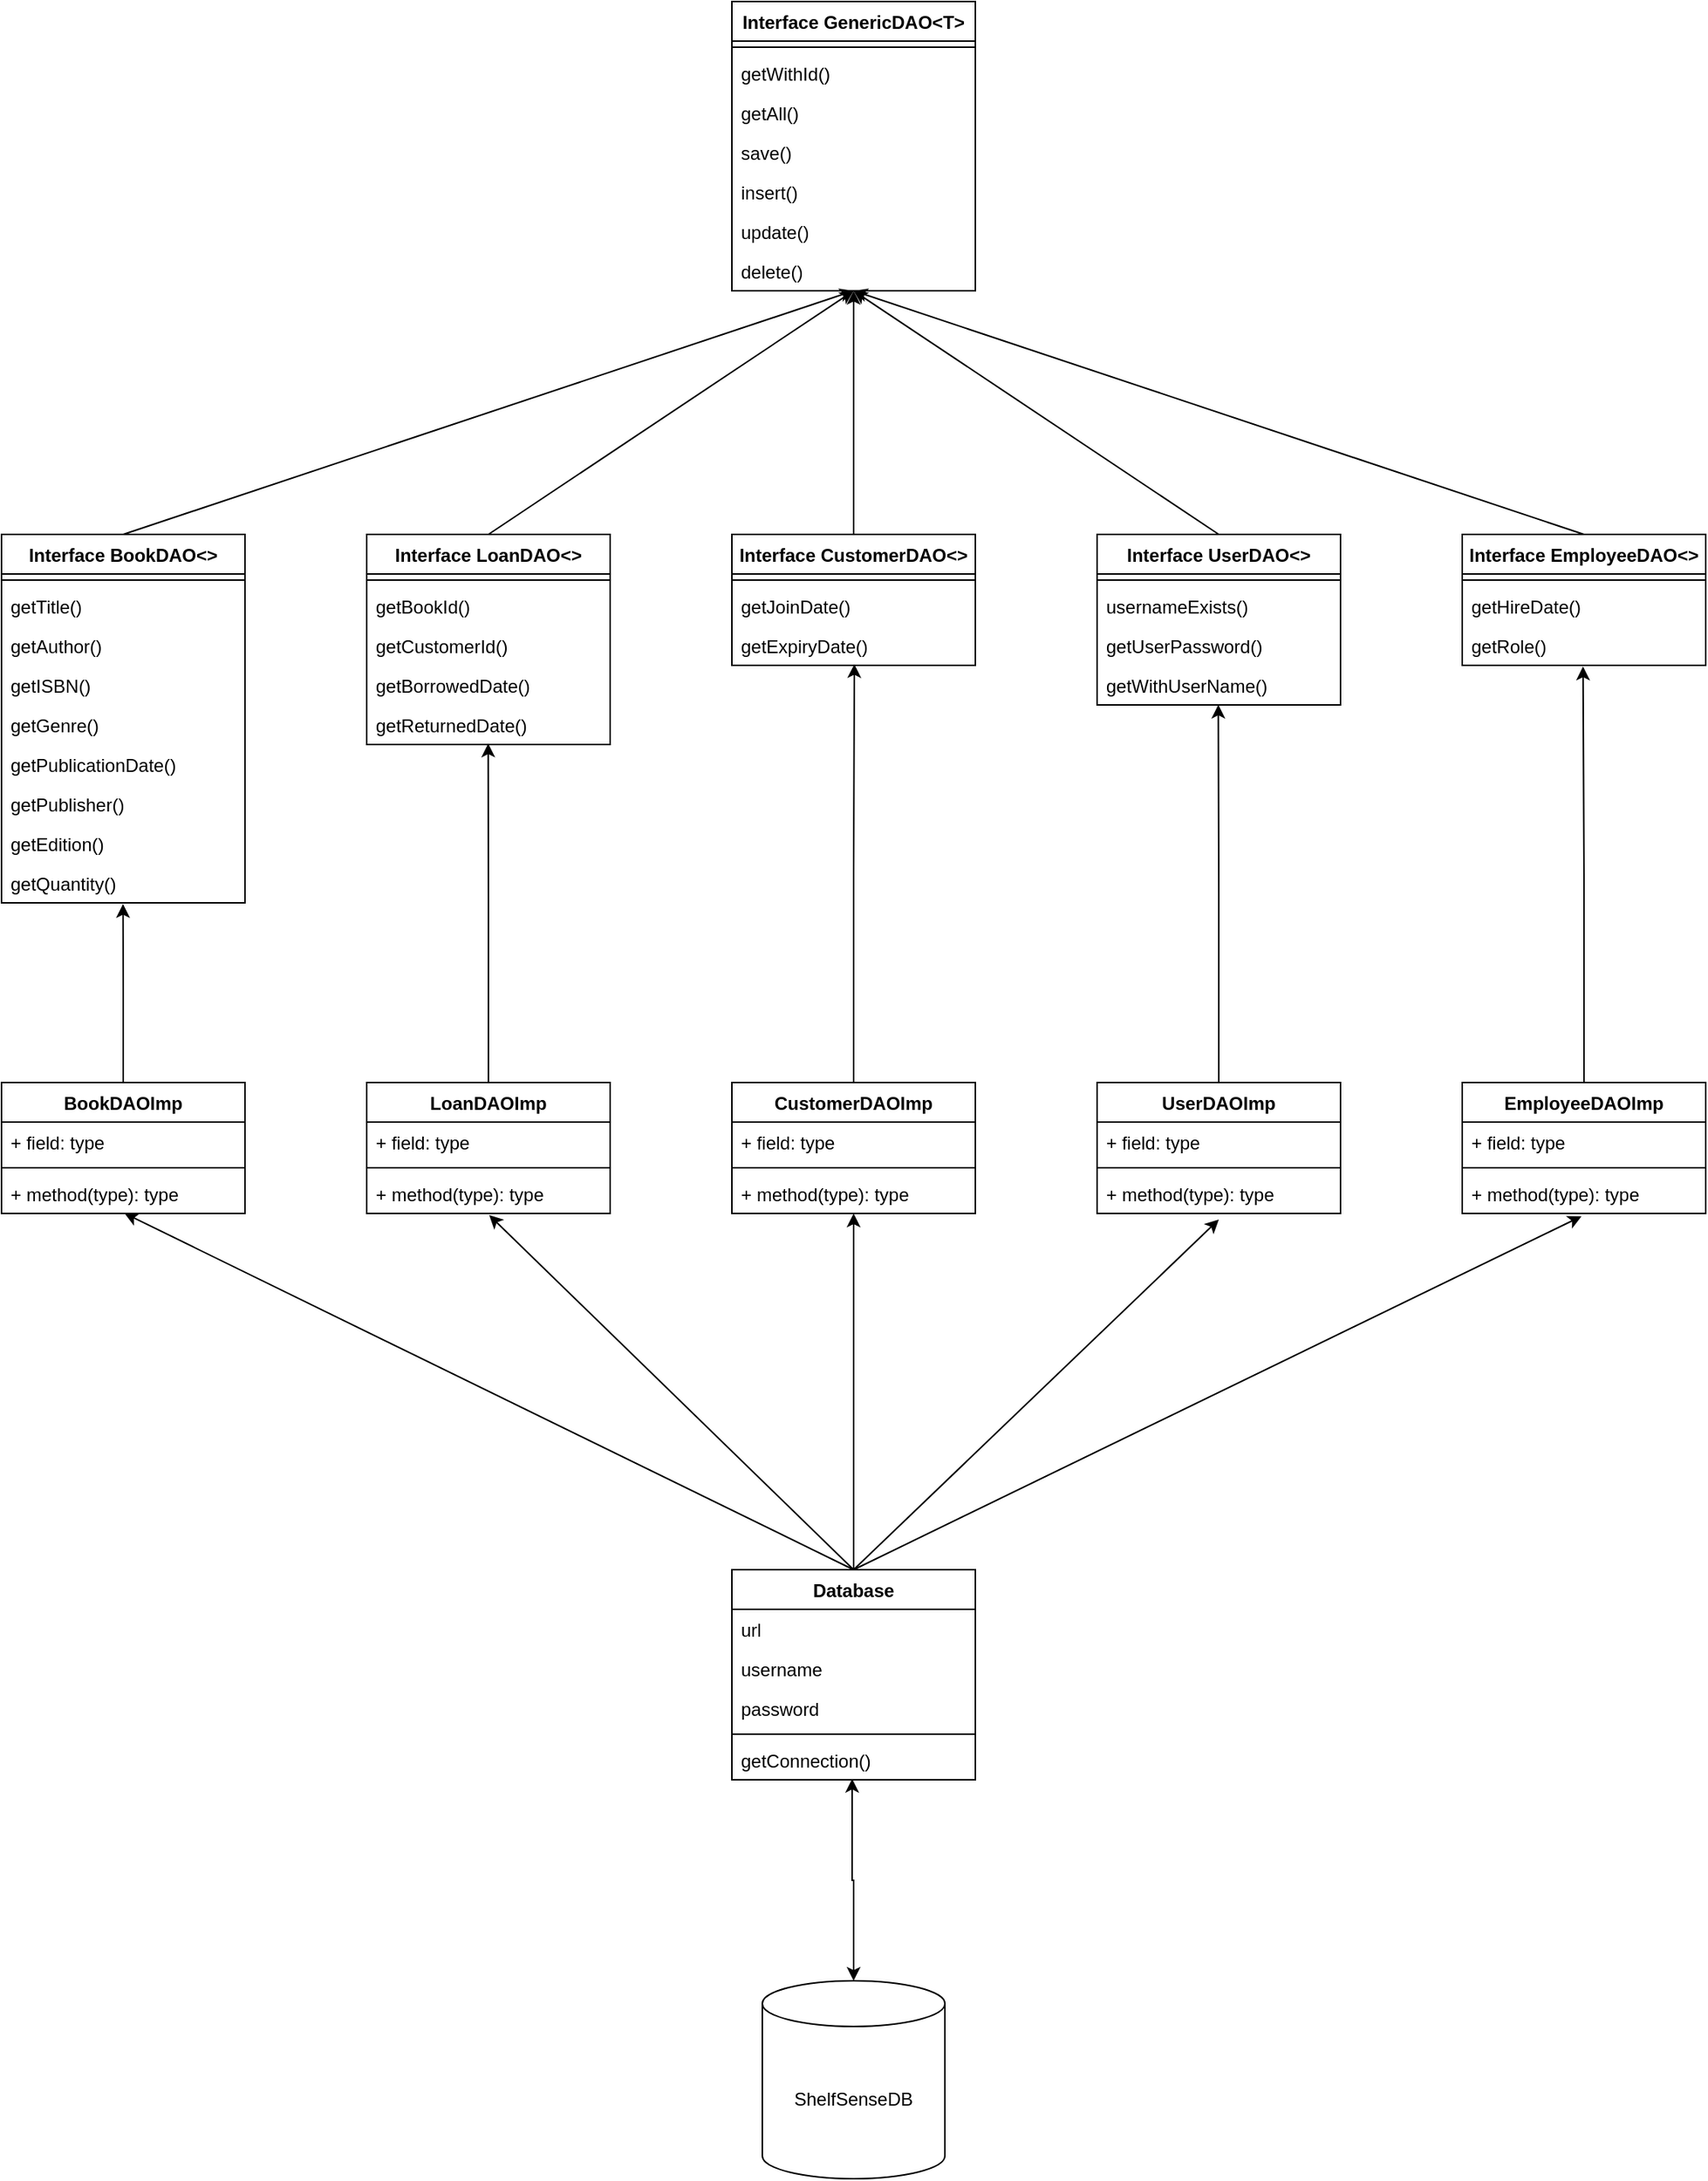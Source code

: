 <mxfile version="21.6.5" type="device">
  <diagram id="ncMZb6zQZ9onMzHo6gFL" name="Page-1">
    <mxGraphModel dx="3218" dy="2363" grid="1" gridSize="10" guides="1" tooltips="1" connect="1" arrows="1" fold="1" page="1" pageScale="1" pageWidth="827" pageHeight="1169" math="0" shadow="0">
      <root>
        <mxCell id="0" />
        <mxCell id="1" parent="0" />
        <mxCell id="jGwisV1q2mzHCZAk24RO-1" value="Interface GenericDAO&amp;lt;T&amp;gt;" style="swimlane;fontStyle=1;align=center;verticalAlign=top;childLayout=stackLayout;horizontal=1;startSize=26;horizontalStack=0;resizeParent=1;resizeParentMax=0;resizeLast=0;collapsible=1;marginBottom=0;whiteSpace=wrap;html=1;" vertex="1" parent="1">
          <mxGeometry x="320" y="-30" width="160" height="190" as="geometry" />
        </mxCell>
        <mxCell id="jGwisV1q2mzHCZAk24RO-2" value="" style="line;strokeWidth=1;fillColor=none;align=left;verticalAlign=middle;spacingTop=-1;spacingLeft=3;spacingRight=3;rotatable=0;labelPosition=right;points=[];portConstraint=eastwest;strokeColor=inherit;" vertex="1" parent="jGwisV1q2mzHCZAk24RO-1">
          <mxGeometry y="26" width="160" height="8" as="geometry" />
        </mxCell>
        <mxCell id="jGwisV1q2mzHCZAk24RO-3" value="getWithId()" style="text;strokeColor=none;fillColor=none;align=left;verticalAlign=top;spacingLeft=4;spacingRight=4;overflow=hidden;rotatable=0;points=[[0,0.5],[1,0.5]];portConstraint=eastwest;whiteSpace=wrap;html=1;" vertex="1" parent="jGwisV1q2mzHCZAk24RO-1">
          <mxGeometry y="34" width="160" height="26" as="geometry" />
        </mxCell>
        <mxCell id="jGwisV1q2mzHCZAk24RO-4" value="getAll()" style="text;strokeColor=none;fillColor=none;align=left;verticalAlign=top;spacingLeft=4;spacingRight=4;overflow=hidden;rotatable=0;points=[[0,0.5],[1,0.5]];portConstraint=eastwest;whiteSpace=wrap;html=1;" vertex="1" parent="jGwisV1q2mzHCZAk24RO-1">
          <mxGeometry y="60" width="160" height="26" as="geometry" />
        </mxCell>
        <mxCell id="jGwisV1q2mzHCZAk24RO-5" value="save()" style="text;strokeColor=none;fillColor=none;align=left;verticalAlign=top;spacingLeft=4;spacingRight=4;overflow=hidden;rotatable=0;points=[[0,0.5],[1,0.5]];portConstraint=eastwest;whiteSpace=wrap;html=1;" vertex="1" parent="jGwisV1q2mzHCZAk24RO-1">
          <mxGeometry y="86" width="160" height="26" as="geometry" />
        </mxCell>
        <mxCell id="jGwisV1q2mzHCZAk24RO-6" value="insert()" style="text;strokeColor=none;fillColor=none;align=left;verticalAlign=top;spacingLeft=4;spacingRight=4;overflow=hidden;rotatable=0;points=[[0,0.5],[1,0.5]];portConstraint=eastwest;whiteSpace=wrap;html=1;" vertex="1" parent="jGwisV1q2mzHCZAk24RO-1">
          <mxGeometry y="112" width="160" height="26" as="geometry" />
        </mxCell>
        <mxCell id="jGwisV1q2mzHCZAk24RO-7" value="update()" style="text;strokeColor=none;fillColor=none;align=left;verticalAlign=top;spacingLeft=4;spacingRight=4;overflow=hidden;rotatable=0;points=[[0,0.5],[1,0.5]];portConstraint=eastwest;whiteSpace=wrap;html=1;" vertex="1" parent="jGwisV1q2mzHCZAk24RO-1">
          <mxGeometry y="138" width="160" height="26" as="geometry" />
        </mxCell>
        <mxCell id="jGwisV1q2mzHCZAk24RO-8" value="delete()" style="text;strokeColor=none;fillColor=none;align=left;verticalAlign=top;spacingLeft=4;spacingRight=4;overflow=hidden;rotatable=0;points=[[0,0.5],[1,0.5]];portConstraint=eastwest;whiteSpace=wrap;html=1;" vertex="1" parent="jGwisV1q2mzHCZAk24RO-1">
          <mxGeometry y="164" width="160" height="26" as="geometry" />
        </mxCell>
        <mxCell id="qw7kBWVBRqkDFuiBS2pM-1" value="Interface UserDAO&amp;lt;&amp;gt;" style="swimlane;fontStyle=1;align=center;verticalAlign=top;childLayout=stackLayout;horizontal=1;startSize=26;horizontalStack=0;resizeParent=1;resizeParentMax=0;resizeLast=0;collapsible=1;marginBottom=0;whiteSpace=wrap;html=1;" vertex="1" parent="1">
          <mxGeometry x="560" y="320" width="160" height="112" as="geometry" />
        </mxCell>
        <mxCell id="qw7kBWVBRqkDFuiBS2pM-2" value="" style="line;strokeWidth=1;fillColor=none;align=left;verticalAlign=middle;spacingTop=-1;spacingLeft=3;spacingRight=3;rotatable=0;labelPosition=right;points=[];portConstraint=eastwest;strokeColor=inherit;" vertex="1" parent="qw7kBWVBRqkDFuiBS2pM-1">
          <mxGeometry y="26" width="160" height="8" as="geometry" />
        </mxCell>
        <mxCell id="qw7kBWVBRqkDFuiBS2pM-3" value="usernameExists()" style="text;strokeColor=none;fillColor=none;align=left;verticalAlign=top;spacingLeft=4;spacingRight=4;overflow=hidden;rotatable=0;points=[[0,0.5],[1,0.5]];portConstraint=eastwest;whiteSpace=wrap;html=1;" vertex="1" parent="qw7kBWVBRqkDFuiBS2pM-1">
          <mxGeometry y="34" width="160" height="26" as="geometry" />
        </mxCell>
        <mxCell id="qw7kBWVBRqkDFuiBS2pM-4" value="getUserPassword()" style="text;strokeColor=none;fillColor=none;align=left;verticalAlign=top;spacingLeft=4;spacingRight=4;overflow=hidden;rotatable=0;points=[[0,0.5],[1,0.5]];portConstraint=eastwest;whiteSpace=wrap;html=1;" vertex="1" parent="qw7kBWVBRqkDFuiBS2pM-1">
          <mxGeometry y="60" width="160" height="26" as="geometry" />
        </mxCell>
        <mxCell id="qw7kBWVBRqkDFuiBS2pM-5" value="getWithUserName()" style="text;strokeColor=none;fillColor=none;align=left;verticalAlign=top;spacingLeft=4;spacingRight=4;overflow=hidden;rotatable=0;points=[[0,0.5],[1,0.5]];portConstraint=eastwest;whiteSpace=wrap;html=1;" vertex="1" parent="qw7kBWVBRqkDFuiBS2pM-1">
          <mxGeometry y="86" width="160" height="26" as="geometry" />
        </mxCell>
        <mxCell id="qw7kBWVBRqkDFuiBS2pM-6" value="Interface CustomerDAO&amp;lt;&amp;gt;" style="swimlane;fontStyle=1;align=center;verticalAlign=top;childLayout=stackLayout;horizontal=1;startSize=26;horizontalStack=0;resizeParent=1;resizeParentMax=0;resizeLast=0;collapsible=1;marginBottom=0;whiteSpace=wrap;html=1;" vertex="1" parent="1">
          <mxGeometry x="320" y="320" width="160" height="86" as="geometry">
            <mxRectangle x="240" y="550" width="100" height="30" as="alternateBounds" />
          </mxGeometry>
        </mxCell>
        <mxCell id="qw7kBWVBRqkDFuiBS2pM-7" value="" style="line;strokeWidth=1;fillColor=none;align=left;verticalAlign=middle;spacingTop=-1;spacingLeft=3;spacingRight=3;rotatable=0;labelPosition=right;points=[];portConstraint=eastwest;strokeColor=inherit;" vertex="1" parent="qw7kBWVBRqkDFuiBS2pM-6">
          <mxGeometry y="26" width="160" height="8" as="geometry" />
        </mxCell>
        <mxCell id="qw7kBWVBRqkDFuiBS2pM-8" value="getJoinDate()" style="text;strokeColor=none;fillColor=none;align=left;verticalAlign=top;spacingLeft=4;spacingRight=4;overflow=hidden;rotatable=0;points=[[0,0.5],[1,0.5]];portConstraint=eastwest;whiteSpace=wrap;html=1;" vertex="1" parent="qw7kBWVBRqkDFuiBS2pM-6">
          <mxGeometry y="34" width="160" height="26" as="geometry" />
        </mxCell>
        <mxCell id="qw7kBWVBRqkDFuiBS2pM-9" value="getExpiryDate()" style="text;strokeColor=none;fillColor=none;align=left;verticalAlign=top;spacingLeft=4;spacingRight=4;overflow=hidden;rotatable=0;points=[[0,0.5],[1,0.5]];portConstraint=eastwest;whiteSpace=wrap;html=1;" vertex="1" parent="qw7kBWVBRqkDFuiBS2pM-6">
          <mxGeometry y="60" width="160" height="26" as="geometry" />
        </mxCell>
        <mxCell id="qw7kBWVBRqkDFuiBS2pM-10" value="Interface EmployeeDAO&amp;lt;&amp;gt;" style="swimlane;fontStyle=1;align=center;verticalAlign=top;childLayout=stackLayout;horizontal=1;startSize=26;horizontalStack=0;resizeParent=1;resizeParentMax=0;resizeLast=0;collapsible=1;marginBottom=0;whiteSpace=wrap;html=1;" vertex="1" parent="1">
          <mxGeometry x="800" y="320" width="160" height="86" as="geometry" />
        </mxCell>
        <mxCell id="qw7kBWVBRqkDFuiBS2pM-11" value="" style="line;strokeWidth=1;fillColor=none;align=left;verticalAlign=middle;spacingTop=-1;spacingLeft=3;spacingRight=3;rotatable=0;labelPosition=right;points=[];portConstraint=eastwest;strokeColor=inherit;" vertex="1" parent="qw7kBWVBRqkDFuiBS2pM-10">
          <mxGeometry y="26" width="160" height="8" as="geometry" />
        </mxCell>
        <mxCell id="qw7kBWVBRqkDFuiBS2pM-12" value="getHireDate()" style="text;strokeColor=none;fillColor=none;align=left;verticalAlign=top;spacingLeft=4;spacingRight=4;overflow=hidden;rotatable=0;points=[[0,0.5],[1,0.5]];portConstraint=eastwest;whiteSpace=wrap;html=1;" vertex="1" parent="qw7kBWVBRqkDFuiBS2pM-10">
          <mxGeometry y="34" width="160" height="26" as="geometry" />
        </mxCell>
        <mxCell id="qw7kBWVBRqkDFuiBS2pM-13" value="getRole()" style="text;strokeColor=none;fillColor=none;align=left;verticalAlign=top;spacingLeft=4;spacingRight=4;overflow=hidden;rotatable=0;points=[[0,0.5],[1,0.5]];portConstraint=eastwest;whiteSpace=wrap;html=1;" vertex="1" parent="qw7kBWVBRqkDFuiBS2pM-10">
          <mxGeometry y="60" width="160" height="26" as="geometry" />
        </mxCell>
        <mxCell id="qw7kBWVBRqkDFuiBS2pM-14" value="Interface LoanDAO&amp;lt;&amp;gt;" style="swimlane;fontStyle=1;align=center;verticalAlign=top;childLayout=stackLayout;horizontal=1;startSize=26;horizontalStack=0;resizeParent=1;resizeParentMax=0;resizeLast=0;collapsible=1;marginBottom=0;whiteSpace=wrap;html=1;" vertex="1" parent="1">
          <mxGeometry x="80" y="320" width="160" height="138" as="geometry">
            <mxRectangle x="240" y="550" width="100" height="30" as="alternateBounds" />
          </mxGeometry>
        </mxCell>
        <mxCell id="qw7kBWVBRqkDFuiBS2pM-15" value="" style="line;strokeWidth=1;fillColor=none;align=left;verticalAlign=middle;spacingTop=-1;spacingLeft=3;spacingRight=3;rotatable=0;labelPosition=right;points=[];portConstraint=eastwest;strokeColor=inherit;" vertex="1" parent="qw7kBWVBRqkDFuiBS2pM-14">
          <mxGeometry y="26" width="160" height="8" as="geometry" />
        </mxCell>
        <mxCell id="qw7kBWVBRqkDFuiBS2pM-16" value="getBookId()" style="text;strokeColor=none;fillColor=none;align=left;verticalAlign=top;spacingLeft=4;spacingRight=4;overflow=hidden;rotatable=0;points=[[0,0.5],[1,0.5]];portConstraint=eastwest;whiteSpace=wrap;html=1;" vertex="1" parent="qw7kBWVBRqkDFuiBS2pM-14">
          <mxGeometry y="34" width="160" height="26" as="geometry" />
        </mxCell>
        <mxCell id="qw7kBWVBRqkDFuiBS2pM-17" value="getCustomerId()" style="text;strokeColor=none;fillColor=none;align=left;verticalAlign=top;spacingLeft=4;spacingRight=4;overflow=hidden;rotatable=0;points=[[0,0.5],[1,0.5]];portConstraint=eastwest;whiteSpace=wrap;html=1;" vertex="1" parent="qw7kBWVBRqkDFuiBS2pM-14">
          <mxGeometry y="60" width="160" height="26" as="geometry" />
        </mxCell>
        <mxCell id="qw7kBWVBRqkDFuiBS2pM-18" value="getBorrowedDate()" style="text;strokeColor=none;fillColor=none;align=left;verticalAlign=top;spacingLeft=4;spacingRight=4;overflow=hidden;rotatable=0;points=[[0,0.5],[1,0.5]];portConstraint=eastwest;whiteSpace=wrap;html=1;" vertex="1" parent="qw7kBWVBRqkDFuiBS2pM-14">
          <mxGeometry y="86" width="160" height="26" as="geometry" />
        </mxCell>
        <mxCell id="qw7kBWVBRqkDFuiBS2pM-19" value="getReturnedDate()" style="text;strokeColor=none;fillColor=none;align=left;verticalAlign=top;spacingLeft=4;spacingRight=4;overflow=hidden;rotatable=0;points=[[0,0.5],[1,0.5]];portConstraint=eastwest;whiteSpace=wrap;html=1;" vertex="1" parent="qw7kBWVBRqkDFuiBS2pM-14">
          <mxGeometry y="112" width="160" height="26" as="geometry" />
        </mxCell>
        <mxCell id="qw7kBWVBRqkDFuiBS2pM-20" value="Interface BookDAO&amp;lt;&amp;gt;" style="swimlane;fontStyle=1;align=center;verticalAlign=top;childLayout=stackLayout;horizontal=1;startSize=26;horizontalStack=0;resizeParent=1;resizeParentMax=0;resizeLast=0;collapsible=1;marginBottom=0;whiteSpace=wrap;html=1;" vertex="1" parent="1">
          <mxGeometry x="-160" y="320" width="160" height="242" as="geometry">
            <mxRectangle x="240" y="550" width="100" height="30" as="alternateBounds" />
          </mxGeometry>
        </mxCell>
        <mxCell id="qw7kBWVBRqkDFuiBS2pM-21" value="" style="line;strokeWidth=1;fillColor=none;align=left;verticalAlign=middle;spacingTop=-1;spacingLeft=3;spacingRight=3;rotatable=0;labelPosition=right;points=[];portConstraint=eastwest;strokeColor=inherit;" vertex="1" parent="qw7kBWVBRqkDFuiBS2pM-20">
          <mxGeometry y="26" width="160" height="8" as="geometry" />
        </mxCell>
        <mxCell id="qw7kBWVBRqkDFuiBS2pM-22" value="getTitle()" style="text;strokeColor=none;fillColor=none;align=left;verticalAlign=top;spacingLeft=4;spacingRight=4;overflow=hidden;rotatable=0;points=[[0,0.5],[1,0.5]];portConstraint=eastwest;whiteSpace=wrap;html=1;" vertex="1" parent="qw7kBWVBRqkDFuiBS2pM-20">
          <mxGeometry y="34" width="160" height="26" as="geometry" />
        </mxCell>
        <mxCell id="qw7kBWVBRqkDFuiBS2pM-23" value="getAuthor()" style="text;strokeColor=none;fillColor=none;align=left;verticalAlign=top;spacingLeft=4;spacingRight=4;overflow=hidden;rotatable=0;points=[[0,0.5],[1,0.5]];portConstraint=eastwest;whiteSpace=wrap;html=1;" vertex="1" parent="qw7kBWVBRqkDFuiBS2pM-20">
          <mxGeometry y="60" width="160" height="26" as="geometry" />
        </mxCell>
        <mxCell id="qw7kBWVBRqkDFuiBS2pM-24" value="getISBN()" style="text;strokeColor=none;fillColor=none;align=left;verticalAlign=top;spacingLeft=4;spacingRight=4;overflow=hidden;rotatable=0;points=[[0,0.5],[1,0.5]];portConstraint=eastwest;whiteSpace=wrap;html=1;" vertex="1" parent="qw7kBWVBRqkDFuiBS2pM-20">
          <mxGeometry y="86" width="160" height="26" as="geometry" />
        </mxCell>
        <mxCell id="qw7kBWVBRqkDFuiBS2pM-27" value="getGenre()" style="text;strokeColor=none;fillColor=none;align=left;verticalAlign=top;spacingLeft=4;spacingRight=4;overflow=hidden;rotatable=0;points=[[0,0.5],[1,0.5]];portConstraint=eastwest;whiteSpace=wrap;html=1;" vertex="1" parent="qw7kBWVBRqkDFuiBS2pM-20">
          <mxGeometry y="112" width="160" height="26" as="geometry" />
        </mxCell>
        <mxCell id="qw7kBWVBRqkDFuiBS2pM-28" value="getPublicationDate()" style="text;strokeColor=none;fillColor=none;align=left;verticalAlign=top;spacingLeft=4;spacingRight=4;overflow=hidden;rotatable=0;points=[[0,0.5],[1,0.5]];portConstraint=eastwest;whiteSpace=wrap;html=1;" vertex="1" parent="qw7kBWVBRqkDFuiBS2pM-20">
          <mxGeometry y="138" width="160" height="26" as="geometry" />
        </mxCell>
        <mxCell id="qw7kBWVBRqkDFuiBS2pM-30" value="getPublisher()" style="text;strokeColor=none;fillColor=none;align=left;verticalAlign=top;spacingLeft=4;spacingRight=4;overflow=hidden;rotatable=0;points=[[0,0.5],[1,0.5]];portConstraint=eastwest;whiteSpace=wrap;html=1;" vertex="1" parent="qw7kBWVBRqkDFuiBS2pM-20">
          <mxGeometry y="164" width="160" height="26" as="geometry" />
        </mxCell>
        <mxCell id="qw7kBWVBRqkDFuiBS2pM-31" value="getEdition()" style="text;strokeColor=none;fillColor=none;align=left;verticalAlign=top;spacingLeft=4;spacingRight=4;overflow=hidden;rotatable=0;points=[[0,0.5],[1,0.5]];portConstraint=eastwest;whiteSpace=wrap;html=1;" vertex="1" parent="qw7kBWVBRqkDFuiBS2pM-20">
          <mxGeometry y="190" width="160" height="26" as="geometry" />
        </mxCell>
        <mxCell id="qw7kBWVBRqkDFuiBS2pM-25" value="getQuantity()" style="text;strokeColor=none;fillColor=none;align=left;verticalAlign=top;spacingLeft=4;spacingRight=4;overflow=hidden;rotatable=0;points=[[0,0.5],[1,0.5]];portConstraint=eastwest;whiteSpace=wrap;html=1;" vertex="1" parent="qw7kBWVBRqkDFuiBS2pM-20">
          <mxGeometry y="216" width="160" height="26" as="geometry" />
        </mxCell>
        <mxCell id="qw7kBWVBRqkDFuiBS2pM-34" value="" style="endArrow=classic;html=1;rounded=0;" edge="1" parent="1">
          <mxGeometry width="50" height="50" relative="1" as="geometry">
            <mxPoint x="-80" y="320" as="sourcePoint" />
            <mxPoint x="400" y="160" as="targetPoint" />
          </mxGeometry>
        </mxCell>
        <mxCell id="qw7kBWVBRqkDFuiBS2pM-35" value="" style="endArrow=classic;html=1;rounded=0;" edge="1" parent="1">
          <mxGeometry width="50" height="50" relative="1" as="geometry">
            <mxPoint x="160" y="320" as="sourcePoint" />
            <mxPoint x="400" y="160" as="targetPoint" />
          </mxGeometry>
        </mxCell>
        <mxCell id="qw7kBWVBRqkDFuiBS2pM-36" value="" style="endArrow=classic;html=1;rounded=0;" edge="1" parent="1">
          <mxGeometry width="50" height="50" relative="1" as="geometry">
            <mxPoint x="400" y="320" as="sourcePoint" />
            <mxPoint x="400" y="160" as="targetPoint" />
          </mxGeometry>
        </mxCell>
        <mxCell id="qw7kBWVBRqkDFuiBS2pM-37" value="" style="endArrow=classic;html=1;rounded=0;" edge="1" parent="1">
          <mxGeometry width="50" height="50" relative="1" as="geometry">
            <mxPoint x="640" y="320" as="sourcePoint" />
            <mxPoint x="400" y="160" as="targetPoint" />
          </mxGeometry>
        </mxCell>
        <mxCell id="qw7kBWVBRqkDFuiBS2pM-38" value="" style="endArrow=classic;html=1;rounded=0;" edge="1" parent="1">
          <mxGeometry width="50" height="50" relative="1" as="geometry">
            <mxPoint x="880" y="320" as="sourcePoint" />
            <mxPoint x="400" y="160" as="targetPoint" />
          </mxGeometry>
        </mxCell>
        <mxCell id="jYOme4MT_DyEvnvyMpMs-6" style="edgeStyle=orthogonalEdgeStyle;rounded=0;orthogonalLoop=1;jettySize=auto;html=1;entryX=0.499;entryY=1.03;entryDx=0;entryDy=0;entryPerimeter=0;" edge="1" parent="1" source="jYOme4MT_DyEvnvyMpMs-1" target="qw7kBWVBRqkDFuiBS2pM-25">
          <mxGeometry relative="1" as="geometry">
            <mxPoint x="-80" y="570" as="targetPoint" />
          </mxGeometry>
        </mxCell>
        <mxCell id="jYOme4MT_DyEvnvyMpMs-1" value="BookDAOImp" style="swimlane;fontStyle=1;align=center;verticalAlign=top;childLayout=stackLayout;horizontal=1;startSize=26;horizontalStack=0;resizeParent=1;resizeParentMax=0;resizeLast=0;collapsible=1;marginBottom=0;whiteSpace=wrap;html=1;" vertex="1" parent="1">
          <mxGeometry x="-160" y="680" width="160" height="86" as="geometry" />
        </mxCell>
        <mxCell id="jYOme4MT_DyEvnvyMpMs-2" value="+ field: type" style="text;strokeColor=none;fillColor=none;align=left;verticalAlign=top;spacingLeft=4;spacingRight=4;overflow=hidden;rotatable=0;points=[[0,0.5],[1,0.5]];portConstraint=eastwest;whiteSpace=wrap;html=1;" vertex="1" parent="jYOme4MT_DyEvnvyMpMs-1">
          <mxGeometry y="26" width="160" height="26" as="geometry" />
        </mxCell>
        <mxCell id="jYOme4MT_DyEvnvyMpMs-3" value="" style="line;strokeWidth=1;fillColor=none;align=left;verticalAlign=middle;spacingTop=-1;spacingLeft=3;spacingRight=3;rotatable=0;labelPosition=right;points=[];portConstraint=eastwest;strokeColor=inherit;" vertex="1" parent="jYOme4MT_DyEvnvyMpMs-1">
          <mxGeometry y="52" width="160" height="8" as="geometry" />
        </mxCell>
        <mxCell id="jYOme4MT_DyEvnvyMpMs-4" value="+ method(type): type" style="text;strokeColor=none;fillColor=none;align=left;verticalAlign=top;spacingLeft=4;spacingRight=4;overflow=hidden;rotatable=0;points=[[0,0.5],[1,0.5]];portConstraint=eastwest;whiteSpace=wrap;html=1;" vertex="1" parent="jYOme4MT_DyEvnvyMpMs-1">
          <mxGeometry y="60" width="160" height="26" as="geometry" />
        </mxCell>
        <mxCell id="jYOme4MT_DyEvnvyMpMs-17" style="edgeStyle=orthogonalEdgeStyle;rounded=0;orthogonalLoop=1;jettySize=auto;html=1;entryX=0.499;entryY=0.974;entryDx=0;entryDy=0;entryPerimeter=0;" edge="1" parent="1" source="jYOme4MT_DyEvnvyMpMs-13" target="qw7kBWVBRqkDFuiBS2pM-19">
          <mxGeometry relative="1" as="geometry" />
        </mxCell>
        <mxCell id="jYOme4MT_DyEvnvyMpMs-13" value="LoanDAOImp" style="swimlane;fontStyle=1;align=center;verticalAlign=top;childLayout=stackLayout;horizontal=1;startSize=26;horizontalStack=0;resizeParent=1;resizeParentMax=0;resizeLast=0;collapsible=1;marginBottom=0;whiteSpace=wrap;html=1;" vertex="1" parent="1">
          <mxGeometry x="80" y="680" width="160" height="86" as="geometry" />
        </mxCell>
        <mxCell id="jYOme4MT_DyEvnvyMpMs-14" value="+ field: type" style="text;strokeColor=none;fillColor=none;align=left;verticalAlign=top;spacingLeft=4;spacingRight=4;overflow=hidden;rotatable=0;points=[[0,0.5],[1,0.5]];portConstraint=eastwest;whiteSpace=wrap;html=1;" vertex="1" parent="jYOme4MT_DyEvnvyMpMs-13">
          <mxGeometry y="26" width="160" height="26" as="geometry" />
        </mxCell>
        <mxCell id="jYOme4MT_DyEvnvyMpMs-15" value="" style="line;strokeWidth=1;fillColor=none;align=left;verticalAlign=middle;spacingTop=-1;spacingLeft=3;spacingRight=3;rotatable=0;labelPosition=right;points=[];portConstraint=eastwest;strokeColor=inherit;" vertex="1" parent="jYOme4MT_DyEvnvyMpMs-13">
          <mxGeometry y="52" width="160" height="8" as="geometry" />
        </mxCell>
        <mxCell id="jYOme4MT_DyEvnvyMpMs-16" value="+ method(type): type" style="text;strokeColor=none;fillColor=none;align=left;verticalAlign=top;spacingLeft=4;spacingRight=4;overflow=hidden;rotatable=0;points=[[0,0.5],[1,0.5]];portConstraint=eastwest;whiteSpace=wrap;html=1;" vertex="1" parent="jYOme4MT_DyEvnvyMpMs-13">
          <mxGeometry y="60" width="160" height="26" as="geometry" />
        </mxCell>
        <mxCell id="jYOme4MT_DyEvnvyMpMs-32" style="edgeStyle=orthogonalEdgeStyle;rounded=0;orthogonalLoop=1;jettySize=auto;html=1;entryX=0.496;entryY=1.03;entryDx=0;entryDy=0;entryPerimeter=0;" edge="1" parent="1" source="jYOme4MT_DyEvnvyMpMs-18" target="qw7kBWVBRqkDFuiBS2pM-13">
          <mxGeometry relative="1" as="geometry" />
        </mxCell>
        <mxCell id="jYOme4MT_DyEvnvyMpMs-18" value="EmployeeDAOImp" style="swimlane;fontStyle=1;align=center;verticalAlign=top;childLayout=stackLayout;horizontal=1;startSize=26;horizontalStack=0;resizeParent=1;resizeParentMax=0;resizeLast=0;collapsible=1;marginBottom=0;whiteSpace=wrap;html=1;" vertex="1" parent="1">
          <mxGeometry x="800" y="680" width="160" height="86" as="geometry" />
        </mxCell>
        <mxCell id="jYOme4MT_DyEvnvyMpMs-19" value="+ field: type" style="text;strokeColor=none;fillColor=none;align=left;verticalAlign=top;spacingLeft=4;spacingRight=4;overflow=hidden;rotatable=0;points=[[0,0.5],[1,0.5]];portConstraint=eastwest;whiteSpace=wrap;html=1;" vertex="1" parent="jYOme4MT_DyEvnvyMpMs-18">
          <mxGeometry y="26" width="160" height="26" as="geometry" />
        </mxCell>
        <mxCell id="jYOme4MT_DyEvnvyMpMs-20" value="" style="line;strokeWidth=1;fillColor=none;align=left;verticalAlign=middle;spacingTop=-1;spacingLeft=3;spacingRight=3;rotatable=0;labelPosition=right;points=[];portConstraint=eastwest;strokeColor=inherit;" vertex="1" parent="jYOme4MT_DyEvnvyMpMs-18">
          <mxGeometry y="52" width="160" height="8" as="geometry" />
        </mxCell>
        <mxCell id="jYOme4MT_DyEvnvyMpMs-21" value="+ method(type): type" style="text;strokeColor=none;fillColor=none;align=left;verticalAlign=top;spacingLeft=4;spacingRight=4;overflow=hidden;rotatable=0;points=[[0,0.5],[1,0.5]];portConstraint=eastwest;whiteSpace=wrap;html=1;" vertex="1" parent="jYOme4MT_DyEvnvyMpMs-18">
          <mxGeometry y="60" width="160" height="26" as="geometry" />
        </mxCell>
        <mxCell id="jYOme4MT_DyEvnvyMpMs-31" style="edgeStyle=orthogonalEdgeStyle;rounded=0;orthogonalLoop=1;jettySize=auto;html=1;entryX=0.498;entryY=0.994;entryDx=0;entryDy=0;entryPerimeter=0;" edge="1" parent="1" source="jYOme4MT_DyEvnvyMpMs-22" target="qw7kBWVBRqkDFuiBS2pM-5">
          <mxGeometry relative="1" as="geometry" />
        </mxCell>
        <mxCell id="jYOme4MT_DyEvnvyMpMs-22" value="UserDAOImp" style="swimlane;fontStyle=1;align=center;verticalAlign=top;childLayout=stackLayout;horizontal=1;startSize=26;horizontalStack=0;resizeParent=1;resizeParentMax=0;resizeLast=0;collapsible=1;marginBottom=0;whiteSpace=wrap;html=1;" vertex="1" parent="1">
          <mxGeometry x="560" y="680" width="160" height="86" as="geometry" />
        </mxCell>
        <mxCell id="jYOme4MT_DyEvnvyMpMs-23" value="+ field: type" style="text;strokeColor=none;fillColor=none;align=left;verticalAlign=top;spacingLeft=4;spacingRight=4;overflow=hidden;rotatable=0;points=[[0,0.5],[1,0.5]];portConstraint=eastwest;whiteSpace=wrap;html=1;" vertex="1" parent="jYOme4MT_DyEvnvyMpMs-22">
          <mxGeometry y="26" width="160" height="26" as="geometry" />
        </mxCell>
        <mxCell id="jYOme4MT_DyEvnvyMpMs-24" value="" style="line;strokeWidth=1;fillColor=none;align=left;verticalAlign=middle;spacingTop=-1;spacingLeft=3;spacingRight=3;rotatable=0;labelPosition=right;points=[];portConstraint=eastwest;strokeColor=inherit;" vertex="1" parent="jYOme4MT_DyEvnvyMpMs-22">
          <mxGeometry y="52" width="160" height="8" as="geometry" />
        </mxCell>
        <mxCell id="jYOme4MT_DyEvnvyMpMs-25" value="+ method(type): type" style="text;strokeColor=none;fillColor=none;align=left;verticalAlign=top;spacingLeft=4;spacingRight=4;overflow=hidden;rotatable=0;points=[[0,0.5],[1,0.5]];portConstraint=eastwest;whiteSpace=wrap;html=1;" vertex="1" parent="jYOme4MT_DyEvnvyMpMs-22">
          <mxGeometry y="60" width="160" height="26" as="geometry" />
        </mxCell>
        <mxCell id="jYOme4MT_DyEvnvyMpMs-30" style="edgeStyle=orthogonalEdgeStyle;rounded=0;orthogonalLoop=1;jettySize=auto;html=1;entryX=0.503;entryY=0.97;entryDx=0;entryDy=0;entryPerimeter=0;" edge="1" parent="1" source="jYOme4MT_DyEvnvyMpMs-26" target="qw7kBWVBRqkDFuiBS2pM-9">
          <mxGeometry relative="1" as="geometry">
            <mxPoint x="400" y="410" as="targetPoint" />
          </mxGeometry>
        </mxCell>
        <mxCell id="jYOme4MT_DyEvnvyMpMs-26" value="CustomerDAOImp" style="swimlane;fontStyle=1;align=center;verticalAlign=top;childLayout=stackLayout;horizontal=1;startSize=26;horizontalStack=0;resizeParent=1;resizeParentMax=0;resizeLast=0;collapsible=1;marginBottom=0;whiteSpace=wrap;html=1;" vertex="1" parent="1">
          <mxGeometry x="320" y="680" width="160" height="86" as="geometry" />
        </mxCell>
        <mxCell id="jYOme4MT_DyEvnvyMpMs-27" value="+ field: type" style="text;strokeColor=none;fillColor=none;align=left;verticalAlign=top;spacingLeft=4;spacingRight=4;overflow=hidden;rotatable=0;points=[[0,0.5],[1,0.5]];portConstraint=eastwest;whiteSpace=wrap;html=1;" vertex="1" parent="jYOme4MT_DyEvnvyMpMs-26">
          <mxGeometry y="26" width="160" height="26" as="geometry" />
        </mxCell>
        <mxCell id="jYOme4MT_DyEvnvyMpMs-28" value="" style="line;strokeWidth=1;fillColor=none;align=left;verticalAlign=middle;spacingTop=-1;spacingLeft=3;spacingRight=3;rotatable=0;labelPosition=right;points=[];portConstraint=eastwest;strokeColor=inherit;" vertex="1" parent="jYOme4MT_DyEvnvyMpMs-26">
          <mxGeometry y="52" width="160" height="8" as="geometry" />
        </mxCell>
        <mxCell id="jYOme4MT_DyEvnvyMpMs-29" value="+ method(type): type" style="text;strokeColor=none;fillColor=none;align=left;verticalAlign=top;spacingLeft=4;spacingRight=4;overflow=hidden;rotatable=0;points=[[0,0.5],[1,0.5]];portConstraint=eastwest;whiteSpace=wrap;html=1;" vertex="1" parent="jYOme4MT_DyEvnvyMpMs-26">
          <mxGeometry y="60" width="160" height="26" as="geometry" />
        </mxCell>
        <mxCell id="Ai3xca6f3cZGK_yHARRb-1" style="edgeStyle=orthogonalEdgeStyle;rounded=0;orthogonalLoop=1;jettySize=auto;html=1;entryX=0.494;entryY=0.975;entryDx=0;entryDy=0;entryPerimeter=0;startArrow=classic;startFill=1;" edge="1" parent="1" source="Ai3xca6f3cZGK_yHARRb-2" target="Ai3xca6f3cZGK_yHARRb-8">
          <mxGeometry relative="1" as="geometry" />
        </mxCell>
        <mxCell id="Ai3xca6f3cZGK_yHARRb-2" value="ShelfSenseDB" style="shape=cylinder3;whiteSpace=wrap;html=1;boundedLbl=1;backgroundOutline=1;size=15;" vertex="1" parent="1">
          <mxGeometry x="340" y="1270" width="120" height="130" as="geometry" />
        </mxCell>
        <mxCell id="Ai3xca6f3cZGK_yHARRb-3" value="Database" style="swimlane;fontStyle=1;align=center;verticalAlign=top;childLayout=stackLayout;horizontal=1;startSize=26;horizontalStack=0;resizeParent=1;resizeParentMax=0;resizeLast=0;collapsible=1;marginBottom=0;whiteSpace=wrap;html=1;" vertex="1" parent="1">
          <mxGeometry x="320" y="1000" width="160" height="138" as="geometry" />
        </mxCell>
        <mxCell id="Ai3xca6f3cZGK_yHARRb-4" value="url" style="text;strokeColor=none;fillColor=none;align=left;verticalAlign=top;spacingLeft=4;spacingRight=4;overflow=hidden;rotatable=0;points=[[0,0.5],[1,0.5]];portConstraint=eastwest;whiteSpace=wrap;html=1;" vertex="1" parent="Ai3xca6f3cZGK_yHARRb-3">
          <mxGeometry y="26" width="160" height="26" as="geometry" />
        </mxCell>
        <mxCell id="Ai3xca6f3cZGK_yHARRb-5" value="username" style="text;strokeColor=none;fillColor=none;align=left;verticalAlign=top;spacingLeft=4;spacingRight=4;overflow=hidden;rotatable=0;points=[[0,0.5],[1,0.5]];portConstraint=eastwest;whiteSpace=wrap;html=1;" vertex="1" parent="Ai3xca6f3cZGK_yHARRb-3">
          <mxGeometry y="52" width="160" height="26" as="geometry" />
        </mxCell>
        <mxCell id="Ai3xca6f3cZGK_yHARRb-6" value="password" style="text;strokeColor=none;fillColor=none;align=left;verticalAlign=top;spacingLeft=4;spacingRight=4;overflow=hidden;rotatable=0;points=[[0,0.5],[1,0.5]];portConstraint=eastwest;whiteSpace=wrap;html=1;" vertex="1" parent="Ai3xca6f3cZGK_yHARRb-3">
          <mxGeometry y="78" width="160" height="26" as="geometry" />
        </mxCell>
        <mxCell id="Ai3xca6f3cZGK_yHARRb-7" value="" style="line;strokeWidth=1;fillColor=none;align=left;verticalAlign=middle;spacingTop=-1;spacingLeft=3;spacingRight=3;rotatable=0;labelPosition=right;points=[];portConstraint=eastwest;strokeColor=inherit;" vertex="1" parent="Ai3xca6f3cZGK_yHARRb-3">
          <mxGeometry y="104" width="160" height="8" as="geometry" />
        </mxCell>
        <mxCell id="Ai3xca6f3cZGK_yHARRb-8" value="getConnection()" style="text;strokeColor=none;fillColor=none;align=left;verticalAlign=top;spacingLeft=4;spacingRight=4;overflow=hidden;rotatable=0;points=[[0,0.5],[1,0.5]];portConstraint=eastwest;whiteSpace=wrap;html=1;" vertex="1" parent="Ai3xca6f3cZGK_yHARRb-3">
          <mxGeometry y="112" width="160" height="26" as="geometry" />
        </mxCell>
        <mxCell id="Ai3xca6f3cZGK_yHARRb-9" value="" style="endArrow=classic;html=1;rounded=0;exitX=0.5;exitY=0;exitDx=0;exitDy=0;entryX=0.505;entryY=0.997;entryDx=0;entryDy=0;entryPerimeter=0;" edge="1" parent="1" source="Ai3xca6f3cZGK_yHARRb-3" target="jYOme4MT_DyEvnvyMpMs-4">
          <mxGeometry width="50" height="50" relative="1" as="geometry">
            <mxPoint x="360" y="970" as="sourcePoint" />
            <mxPoint x="-84" y="771" as="targetPoint" />
          </mxGeometry>
        </mxCell>
        <mxCell id="Ai3xca6f3cZGK_yHARRb-10" value="" style="endArrow=classic;html=1;rounded=0;entryX=0.503;entryY=1.04;entryDx=0;entryDy=0;entryPerimeter=0;" edge="1" parent="1" target="jYOme4MT_DyEvnvyMpMs-16">
          <mxGeometry width="50" height="50" relative="1" as="geometry">
            <mxPoint x="400" y="1000" as="sourcePoint" />
            <mxPoint x="450" y="950" as="targetPoint" />
          </mxGeometry>
        </mxCell>
        <mxCell id="Ai3xca6f3cZGK_yHARRb-11" value="" style="endArrow=classic;html=1;rounded=0;entryX=0.5;entryY=1;entryDx=0;entryDy=0;" edge="1" parent="1" target="jYOme4MT_DyEvnvyMpMs-26">
          <mxGeometry width="50" height="50" relative="1" as="geometry">
            <mxPoint x="400" y="1000" as="sourcePoint" />
            <mxPoint x="450" y="950" as="targetPoint" />
          </mxGeometry>
        </mxCell>
        <mxCell id="Ai3xca6f3cZGK_yHARRb-12" value="" style="endArrow=classic;html=1;rounded=0;entryX=0.5;entryY=1.154;entryDx=0;entryDy=0;entryPerimeter=0;" edge="1" parent="1" target="jYOme4MT_DyEvnvyMpMs-25">
          <mxGeometry width="50" height="50" relative="1" as="geometry">
            <mxPoint x="400" y="1000" as="sourcePoint" />
            <mxPoint x="640" y="770" as="targetPoint" />
          </mxGeometry>
        </mxCell>
        <mxCell id="Ai3xca6f3cZGK_yHARRb-13" value="" style="endArrow=classic;html=1;rounded=0;entryX=0.49;entryY=1.071;entryDx=0;entryDy=0;entryPerimeter=0;" edge="1" parent="1" target="jYOme4MT_DyEvnvyMpMs-21">
          <mxGeometry width="50" height="50" relative="1" as="geometry">
            <mxPoint x="400" y="1000" as="sourcePoint" />
            <mxPoint x="450" y="950" as="targetPoint" />
          </mxGeometry>
        </mxCell>
      </root>
    </mxGraphModel>
  </diagram>
</mxfile>
